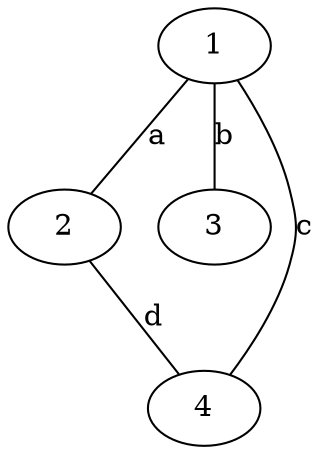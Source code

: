 graph "Test Graph" {
    1
    2
    3
    4    
    1 -- 2 [label="a"]
    1 -- 3 [label="b"]
    1 -- 4 [label="c"]
    2 -- 4 [label="d"]
}
